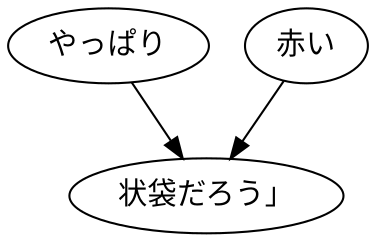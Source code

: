 digraph graph6172 {
	node0 [label="やっぱり"];
	node1 [label="赤い"];
	node2 [label="状袋だろう」"];
	node0 -> node2;
	node1 -> node2;
}
